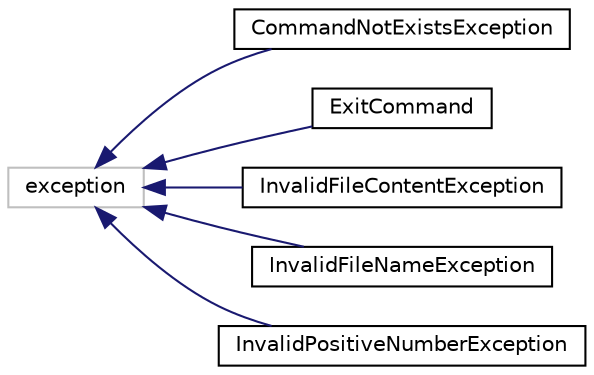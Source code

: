 digraph "Graphical Class Hierarchy"
{
  edge [fontname="Helvetica",fontsize="10",labelfontname="Helvetica",labelfontsize="10"];
  node [fontname="Helvetica",fontsize="10",shape=record];
  rankdir="LR";
  Node1 [label="exception",height=0.2,width=0.4,color="grey75", fillcolor="white", style="filled"];
  Node1 -> Node2 [dir="back",color="midnightblue",fontsize="10",style="solid",fontname="Helvetica"];
  Node2 [label="CommandNotExistsException",height=0.2,width=0.4,color="black", fillcolor="white", style="filled",URL="$structCommandNotExistsException.html",tooltip="Exception thrown if no command match to command name. "];
  Node1 -> Node3 [dir="back",color="midnightblue",fontsize="10",style="solid",fontname="Helvetica"];
  Node3 [label="ExitCommand",height=0.2,width=0.4,color="black", fillcolor="white", style="filled",URL="$structExitCommand.html",tooltip="Exception thrown if exit command has been executed. Used to exit the program. "];
  Node1 -> Node4 [dir="back",color="midnightblue",fontsize="10",style="solid",fontname="Helvetica"];
  Node4 [label="InvalidFileContentException",height=0.2,width=0.4,color="black", fillcolor="white", style="filled",URL="$structInvalidFileContentException.html",tooltip="Exception thrown when given string is not correct file content. "];
  Node1 -> Node5 [dir="back",color="midnightblue",fontsize="10",style="solid",fontname="Helvetica"];
  Node5 [label="InvalidFileNameException",height=0.2,width=0.4,color="black", fillcolor="white", style="filled",URL="$structInvalidFileNameException.html",tooltip="Exception thrown when given string is not correct file name. "];
  Node1 -> Node6 [dir="back",color="midnightblue",fontsize="10",style="solid",fontname="Helvetica"];
  Node6 [label="InvalidPositiveNumberException",height=0.2,width=0.4,color="black", fillcolor="white", style="filled",URL="$structInvalidPositiveNumberException.html",tooltip="Exception thrown when given number is not correct positive number. "];
}
